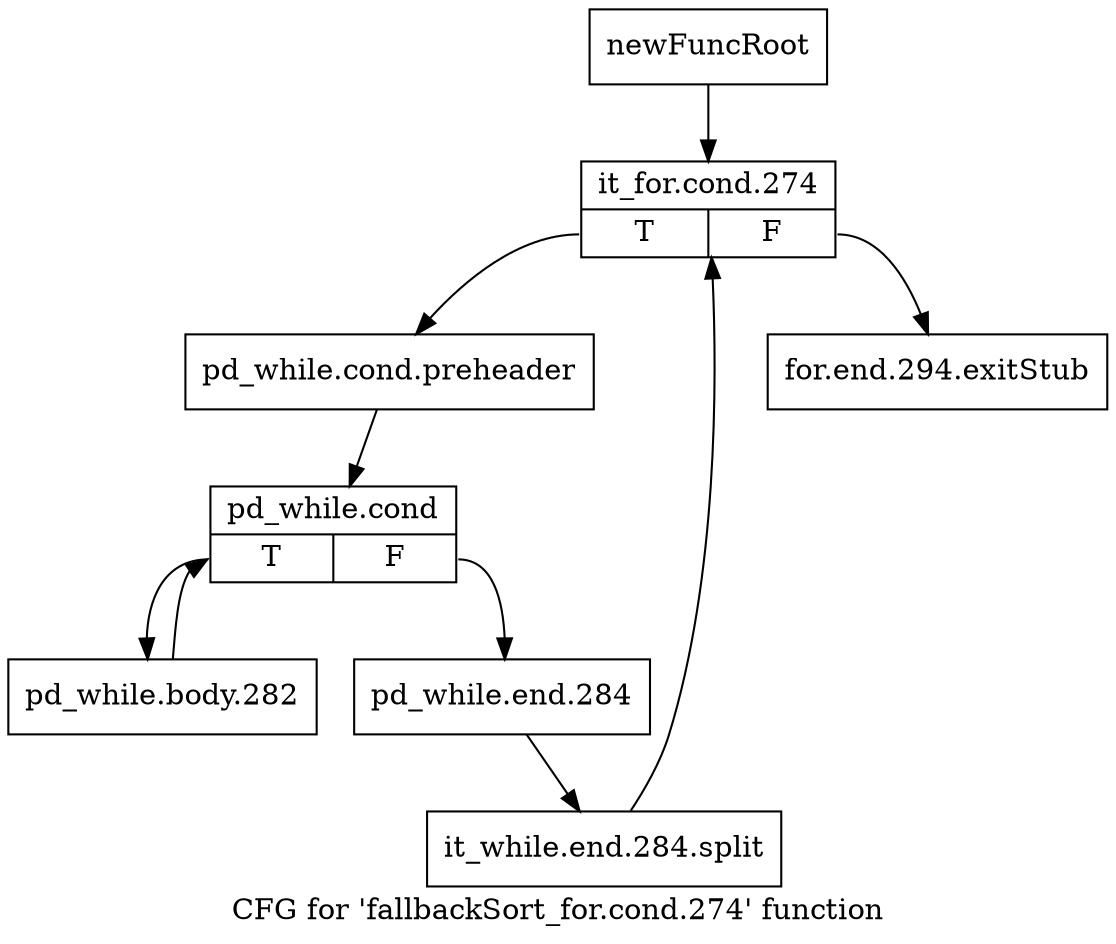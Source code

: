 digraph "CFG for 'fallbackSort_for.cond.274' function" {
	label="CFG for 'fallbackSort_for.cond.274' function";

	Node0x17bd070 [shape=record,label="{newFuncRoot}"];
	Node0x17bd070 -> Node0x17bd110;
	Node0x17bd0c0 [shape=record,label="{for.end.294.exitStub}"];
	Node0x17bd110 [shape=record,label="{it_for.cond.274|{<s0>T|<s1>F}}"];
	Node0x17bd110:s0 -> Node0x17bd160;
	Node0x17bd110:s1 -> Node0x17bd0c0;
	Node0x17bd160 [shape=record,label="{pd_while.cond.preheader}"];
	Node0x17bd160 -> Node0x17bd1b0;
	Node0x17bd1b0 [shape=record,label="{pd_while.cond|{<s0>T|<s1>F}}"];
	Node0x17bd1b0:s0 -> Node0x17bd250;
	Node0x17bd1b0:s1 -> Node0x17bd200;
	Node0x17bd200 [shape=record,label="{pd_while.end.284}"];
	Node0x17bd200 -> Node0x1c2b5d0;
	Node0x1c2b5d0 [shape=record,label="{it_while.end.284.split}"];
	Node0x1c2b5d0 -> Node0x17bd110;
	Node0x17bd250 [shape=record,label="{pd_while.body.282}"];
	Node0x17bd250 -> Node0x17bd1b0;
}
